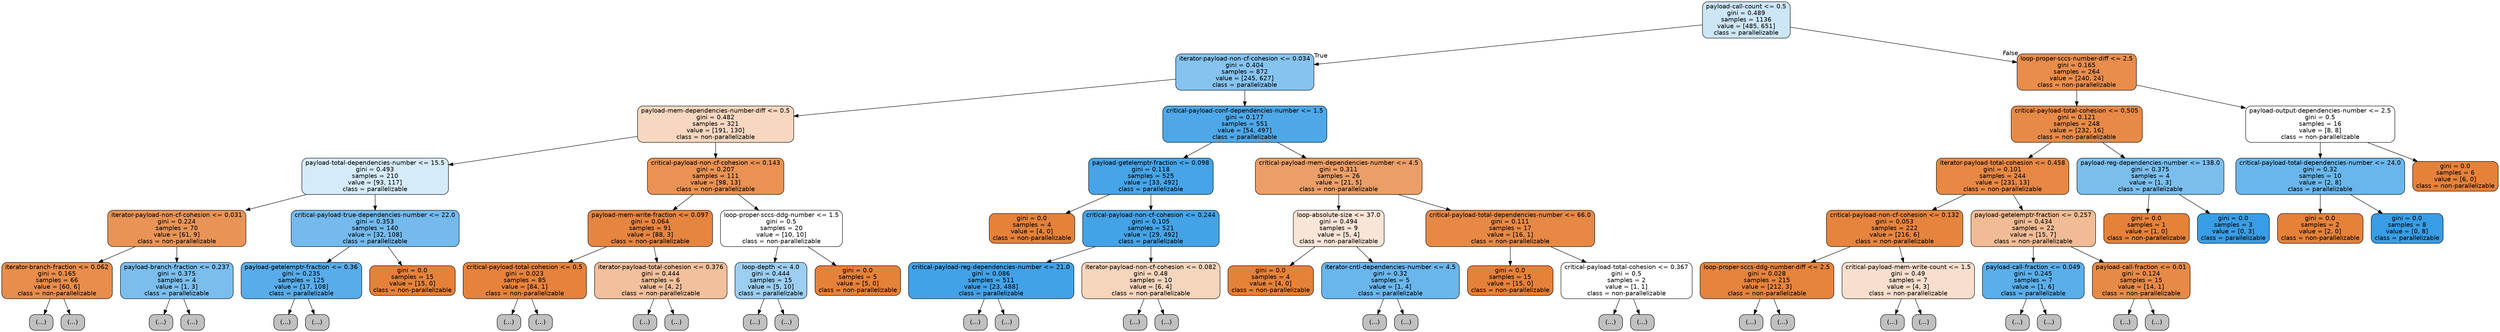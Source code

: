 digraph Tree {
node [shape=box, style="filled, rounded", color="black", fontname=helvetica] ;
edge [fontname=helvetica] ;
0 [label="payload-call-count <= 0.5\ngini = 0.489\nsamples = 1136\nvalue = [485, 651]\nclass = parallelizable", fillcolor="#399de541"] ;
1 [label="iterator-payload-non-cf-cohesion <= 0.034\ngini = 0.404\nsamples = 872\nvalue = [245, 627]\nclass = parallelizable", fillcolor="#399de59b"] ;
0 -> 1 [labeldistance=2.5, labelangle=45, headlabel="True"] ;
2 [label="payload-mem-dependencies-number-diff <= 0.5\ngini = 0.482\nsamples = 321\nvalue = [191, 130]\nclass = non-parallelizable", fillcolor="#e5813951"] ;
1 -> 2 ;
3 [label="payload-total-dependencies-number <= 15.5\ngini = 0.493\nsamples = 210\nvalue = [93, 117]\nclass = parallelizable", fillcolor="#399de534"] ;
2 -> 3 ;
4 [label="iterator-payload-non-cf-cohesion <= 0.031\ngini = 0.224\nsamples = 70\nvalue = [61, 9]\nclass = non-parallelizable", fillcolor="#e58139d9"] ;
3 -> 4 ;
5 [label="iterator-branch-fraction <= 0.062\ngini = 0.165\nsamples = 66\nvalue = [60, 6]\nclass = non-parallelizable", fillcolor="#e58139e6"] ;
4 -> 5 ;
6 [label="(...)", fillcolor="#C0C0C0"] ;
5 -> 6 ;
9 [label="(...)", fillcolor="#C0C0C0"] ;
5 -> 9 ;
18 [label="payload-branch-fraction <= 0.237\ngini = 0.375\nsamples = 4\nvalue = [1, 3]\nclass = parallelizable", fillcolor="#399de5aa"] ;
4 -> 18 ;
19 [label="(...)", fillcolor="#C0C0C0"] ;
18 -> 19 ;
20 [label="(...)", fillcolor="#C0C0C0"] ;
18 -> 20 ;
21 [label="critical-payload-true-dependencies-number <= 22.0\ngini = 0.353\nsamples = 140\nvalue = [32, 108]\nclass = parallelizable", fillcolor="#399de5b3"] ;
3 -> 21 ;
22 [label="payload-getelemptr-fraction <= 0.36\ngini = 0.235\nsamples = 125\nvalue = [17, 108]\nclass = parallelizable", fillcolor="#399de5d7"] ;
21 -> 22 ;
23 [label="(...)", fillcolor="#C0C0C0"] ;
22 -> 23 ;
34 [label="(...)", fillcolor="#C0C0C0"] ;
22 -> 34 ;
37 [label="gini = 0.0\nsamples = 15\nvalue = [15, 0]\nclass = non-parallelizable", fillcolor="#e58139ff"] ;
21 -> 37 ;
38 [label="critical-payload-non-cf-cohesion <= 0.143\ngini = 0.207\nsamples = 111\nvalue = [98, 13]\nclass = non-parallelizable", fillcolor="#e58139dd"] ;
2 -> 38 ;
39 [label="payload-mem-write-fraction <= 0.097\ngini = 0.064\nsamples = 91\nvalue = [88, 3]\nclass = non-parallelizable", fillcolor="#e58139f6"] ;
38 -> 39 ;
40 [label="critical-payload-total-cohesion <= 0.5\ngini = 0.023\nsamples = 85\nvalue = [84, 1]\nclass = non-parallelizable", fillcolor="#e58139fc"] ;
39 -> 40 ;
41 [label="(...)", fillcolor="#C0C0C0"] ;
40 -> 41 ;
42 [label="(...)", fillcolor="#C0C0C0"] ;
40 -> 42 ;
45 [label="iterator-payload-total-cohesion <= 0.376\ngini = 0.444\nsamples = 6\nvalue = [4, 2]\nclass = non-parallelizable", fillcolor="#e581397f"] ;
39 -> 45 ;
46 [label="(...)", fillcolor="#C0C0C0"] ;
45 -> 46 ;
47 [label="(...)", fillcolor="#C0C0C0"] ;
45 -> 47 ;
48 [label="loop-proper-sccs-ddg-number <= 1.5\ngini = 0.5\nsamples = 20\nvalue = [10, 10]\nclass = non-parallelizable", fillcolor="#e5813900"] ;
38 -> 48 ;
49 [label="loop-depth <= 4.0\ngini = 0.444\nsamples = 15\nvalue = [5, 10]\nclass = parallelizable", fillcolor="#399de57f"] ;
48 -> 49 ;
50 [label="(...)", fillcolor="#C0C0C0"] ;
49 -> 50 ;
55 [label="(...)", fillcolor="#C0C0C0"] ;
49 -> 55 ;
56 [label="gini = 0.0\nsamples = 5\nvalue = [5, 0]\nclass = non-parallelizable", fillcolor="#e58139ff"] ;
48 -> 56 ;
57 [label="critical-payload-conf-dependencies-number <= 1.5\ngini = 0.177\nsamples = 551\nvalue = [54, 497]\nclass = parallelizable", fillcolor="#399de5e3"] ;
1 -> 57 ;
58 [label="payload-getelemptr-fraction <= 0.098\ngini = 0.118\nsamples = 525\nvalue = [33, 492]\nclass = parallelizable", fillcolor="#399de5ee"] ;
57 -> 58 ;
59 [label="gini = 0.0\nsamples = 4\nvalue = [4, 0]\nclass = non-parallelizable", fillcolor="#e58139ff"] ;
58 -> 59 ;
60 [label="critical-payload-non-cf-cohesion <= 0.244\ngini = 0.105\nsamples = 521\nvalue = [29, 492]\nclass = parallelizable", fillcolor="#399de5f0"] ;
58 -> 60 ;
61 [label="critical-payload-reg-dependencies-number <= 21.0\ngini = 0.086\nsamples = 511\nvalue = [23, 488]\nclass = parallelizable", fillcolor="#399de5f3"] ;
60 -> 61 ;
62 [label="(...)", fillcolor="#C0C0C0"] ;
61 -> 62 ;
121 [label="(...)", fillcolor="#C0C0C0"] ;
61 -> 121 ;
124 [label="iterator-payload-non-cf-cohesion <= 0.082\ngini = 0.48\nsamples = 10\nvalue = [6, 4]\nclass = non-parallelizable", fillcolor="#e5813955"] ;
60 -> 124 ;
125 [label="(...)", fillcolor="#C0C0C0"] ;
124 -> 125 ;
126 [label="(...)", fillcolor="#C0C0C0"] ;
124 -> 126 ;
127 [label="critical-payload-mem-dependencies-number <= 4.5\ngini = 0.311\nsamples = 26\nvalue = [21, 5]\nclass = non-parallelizable", fillcolor="#e58139c2"] ;
57 -> 127 ;
128 [label="loop-absolute-size <= 37.0\ngini = 0.494\nsamples = 9\nvalue = [5, 4]\nclass = non-parallelizable", fillcolor="#e5813933"] ;
127 -> 128 ;
129 [label="gini = 0.0\nsamples = 4\nvalue = [4, 0]\nclass = non-parallelizable", fillcolor="#e58139ff"] ;
128 -> 129 ;
130 [label="iterator-cntl-dependencies-number <= 4.5\ngini = 0.32\nsamples = 5\nvalue = [1, 4]\nclass = parallelizable", fillcolor="#399de5bf"] ;
128 -> 130 ;
131 [label="(...)", fillcolor="#C0C0C0"] ;
130 -> 131 ;
132 [label="(...)", fillcolor="#C0C0C0"] ;
130 -> 132 ;
135 [label="critical-payload-total-dependencies-number <= 66.0\ngini = 0.111\nsamples = 17\nvalue = [16, 1]\nclass = non-parallelizable", fillcolor="#e58139ef"] ;
127 -> 135 ;
136 [label="gini = 0.0\nsamples = 15\nvalue = [15, 0]\nclass = non-parallelizable", fillcolor="#e58139ff"] ;
135 -> 136 ;
137 [label="critical-payload-total-cohesion <= 0.367\ngini = 0.5\nsamples = 2\nvalue = [1, 1]\nclass = non-parallelizable", fillcolor="#e5813900"] ;
135 -> 137 ;
138 [label="(...)", fillcolor="#C0C0C0"] ;
137 -> 138 ;
139 [label="(...)", fillcolor="#C0C0C0"] ;
137 -> 139 ;
140 [label="loop-proper-sccs-number-diff <= 2.5\ngini = 0.165\nsamples = 264\nvalue = [240, 24]\nclass = non-parallelizable", fillcolor="#e58139e6"] ;
0 -> 140 [labeldistance=2.5, labelangle=-45, headlabel="False"] ;
141 [label="critical-payload-total-cohesion <= 0.505\ngini = 0.121\nsamples = 248\nvalue = [232, 16]\nclass = non-parallelizable", fillcolor="#e58139ed"] ;
140 -> 141 ;
142 [label="iterator-payload-total-cohesion <= 0.458\ngini = 0.101\nsamples = 244\nvalue = [231, 13]\nclass = non-parallelizable", fillcolor="#e58139f1"] ;
141 -> 142 ;
143 [label="critical-payload-non-cf-cohesion <= 0.132\ngini = 0.053\nsamples = 222\nvalue = [216, 6]\nclass = non-parallelizable", fillcolor="#e58139f8"] ;
142 -> 143 ;
144 [label="loop-proper-sccs-ddg-number-diff <= 2.5\ngini = 0.028\nsamples = 215\nvalue = [212, 3]\nclass = non-parallelizable", fillcolor="#e58139fb"] ;
143 -> 144 ;
145 [label="(...)", fillcolor="#C0C0C0"] ;
144 -> 145 ;
150 [label="(...)", fillcolor="#C0C0C0"] ;
144 -> 150 ;
153 [label="critical-payload-mem-write-count <= 1.5\ngini = 0.49\nsamples = 7\nvalue = [4, 3]\nclass = non-parallelizable", fillcolor="#e5813940"] ;
143 -> 153 ;
154 [label="(...)", fillcolor="#C0C0C0"] ;
153 -> 154 ;
155 [label="(...)", fillcolor="#C0C0C0"] ;
153 -> 155 ;
156 [label="payload-getelemptr-fraction <= 0.257\ngini = 0.434\nsamples = 22\nvalue = [15, 7]\nclass = non-parallelizable", fillcolor="#e5813988"] ;
142 -> 156 ;
157 [label="payload-call-fraction <= 0.049\ngini = 0.245\nsamples = 7\nvalue = [1, 6]\nclass = parallelizable", fillcolor="#399de5d4"] ;
156 -> 157 ;
158 [label="(...)", fillcolor="#C0C0C0"] ;
157 -> 158 ;
159 [label="(...)", fillcolor="#C0C0C0"] ;
157 -> 159 ;
160 [label="payload-call-fraction <= 0.01\ngini = 0.124\nsamples = 15\nvalue = [14, 1]\nclass = non-parallelizable", fillcolor="#e58139ed"] ;
156 -> 160 ;
161 [label="(...)", fillcolor="#C0C0C0"] ;
160 -> 161 ;
162 [label="(...)", fillcolor="#C0C0C0"] ;
160 -> 162 ;
163 [label="payload-reg-dependencies-number <= 138.0\ngini = 0.375\nsamples = 4\nvalue = [1, 3]\nclass = parallelizable", fillcolor="#399de5aa"] ;
141 -> 163 ;
164 [label="gini = 0.0\nsamples = 1\nvalue = [1, 0]\nclass = non-parallelizable", fillcolor="#e58139ff"] ;
163 -> 164 ;
165 [label="gini = 0.0\nsamples = 3\nvalue = [0, 3]\nclass = parallelizable", fillcolor="#399de5ff"] ;
163 -> 165 ;
166 [label="payload-output-dependencies-number <= 2.5\ngini = 0.5\nsamples = 16\nvalue = [8, 8]\nclass = non-parallelizable", fillcolor="#e5813900"] ;
140 -> 166 ;
167 [label="critical-payload-total-dependencies-number <= 24.0\ngini = 0.32\nsamples = 10\nvalue = [2, 8]\nclass = parallelizable", fillcolor="#399de5bf"] ;
166 -> 167 ;
168 [label="gini = 0.0\nsamples = 2\nvalue = [2, 0]\nclass = non-parallelizable", fillcolor="#e58139ff"] ;
167 -> 168 ;
169 [label="gini = 0.0\nsamples = 8\nvalue = [0, 8]\nclass = parallelizable", fillcolor="#399de5ff"] ;
167 -> 169 ;
170 [label="gini = 0.0\nsamples = 6\nvalue = [6, 0]\nclass = non-parallelizable", fillcolor="#e58139ff"] ;
166 -> 170 ;
}